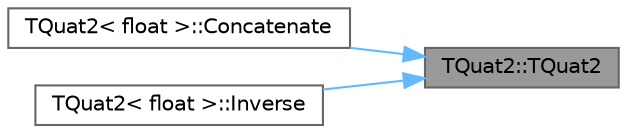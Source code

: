 digraph "TQuat2::TQuat2"
{
 // INTERACTIVE_SVG=YES
 // LATEX_PDF_SIZE
  bgcolor="transparent";
  edge [fontname=Helvetica,fontsize=10,labelfontname=Helvetica,labelfontsize=10];
  node [fontname=Helvetica,fontsize=10,shape=box,height=0.2,width=0.4];
  rankdir="RL";
  Node1 [id="Node000001",label="TQuat2::TQuat2",height=0.2,width=0.4,color="gray40", fillcolor="grey60", style="filled", fontcolor="black",tooltip="Ctor."];
  Node1 -> Node2 [id="edge1_Node000001_Node000002",dir="back",color="steelblue1",style="solid",tooltip=" "];
  Node2 [id="Node000002",label="TQuat2\< float \>::Concatenate",height=0.2,width=0.4,color="grey40", fillcolor="white", style="filled",URL="$da/d8c/classTQuat2.html#ae1de07647dc6952f25269cddcb6c0c9b",tooltip=" "];
  Node1 -> Node3 [id="edge2_Node000001_Node000003",dir="back",color="steelblue1",style="solid",tooltip=" "];
  Node3 [id="Node000003",label="TQuat2\< float \>::Inverse",height=0.2,width=0.4,color="grey40", fillcolor="white", style="filled",URL="$da/d8c/classTQuat2.html#a38a15c07c90127657f1076dc25ee2d8c",tooltip=" "];
}

